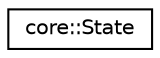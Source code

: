 digraph "Graphical Class Hierarchy"
{
 // LATEX_PDF_SIZE
  edge [fontname="Helvetica",fontsize="10",labelfontname="Helvetica",labelfontsize="10"];
  node [fontname="Helvetica",fontsize="10",shape=record];
  rankdir="LR";
  Node0 [label="core::State",height=0.2,width=0.4,color="black", fillcolor="white", style="filled",URL="$de/d72/structcore_1_1State.html",tooltip=" "];
}
